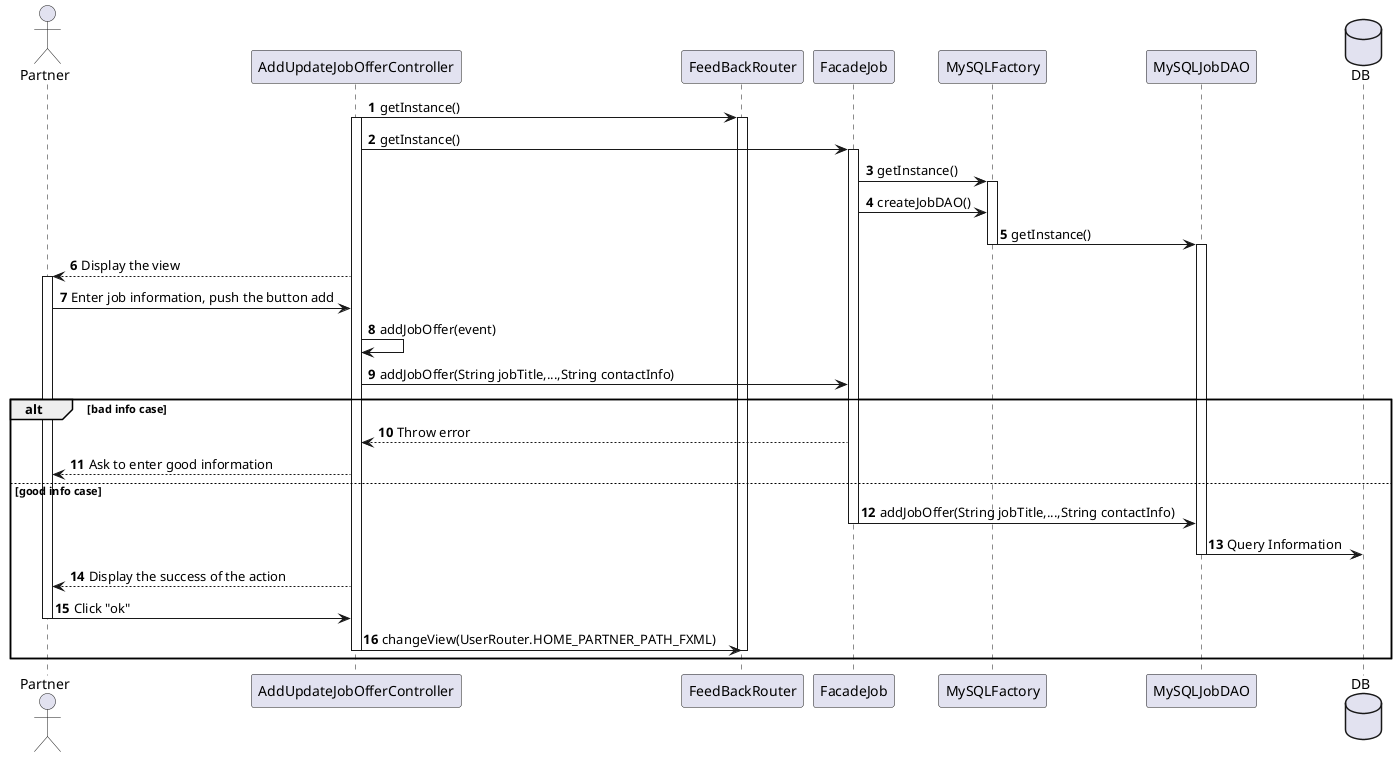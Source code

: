 @startuml
autonumber
actor Partner
AddUpdateJobOfferController -> FeedBackRouter : getInstance()
activate AddUpdateJobOfferController
activate FeedBackRouter
AddUpdateJobOfferController -> FacadeJob : getInstance()
activate FacadeJob
FacadeJob -> MySQLFactory : getInstance()
activate MySQLFactory
FacadeJob -> MySQLFactory : createJobDAO()

MySQLFactory -> MySQLJobDAO : getInstance()
deactivate MySQLFactory

activate MySQLJobDAO

deactivate MySQLJobDAO
AddUpdateJobOfferController --> Partner : Display the view
activate Partner
Partner -> AddUpdateJobOfferController : Enter job information, push the button add
AddUpdateJobOfferController -> AddUpdateJobOfferController : addJobOffer(event)
AddUpdateJobOfferController -> FacadeJob : addJobOffer(String jobTitle,...,String contactInfo)
alt bad info case
    FacadeJob --> AddUpdateJobOfferController : Throw error
    AddUpdateJobOfferController --> Partner : Ask to enter good information
else good info case
    FacadeJob -> MySQLJobDAO : addJobOffer(String jobTitle,...,String contactInfo)
    deactivate FacadeJob
    database DB
    MySQLJobDAO -> DB : Query Information
    deactivate MySQLJobDAO
    AddUpdateJobOfferController --> Partner : Display the success of the action
    Partner -> AddUpdateJobOfferController : Click "ok"
    deactivate Partner
    AddUpdateJobOfferController -> FeedBackRouter : changeView(UserRouter.HOME_PARTNER_PATH_FXML)
    deactivate AddUpdateJobOfferController
    deactivate FeedBackRouter
end
@enduml